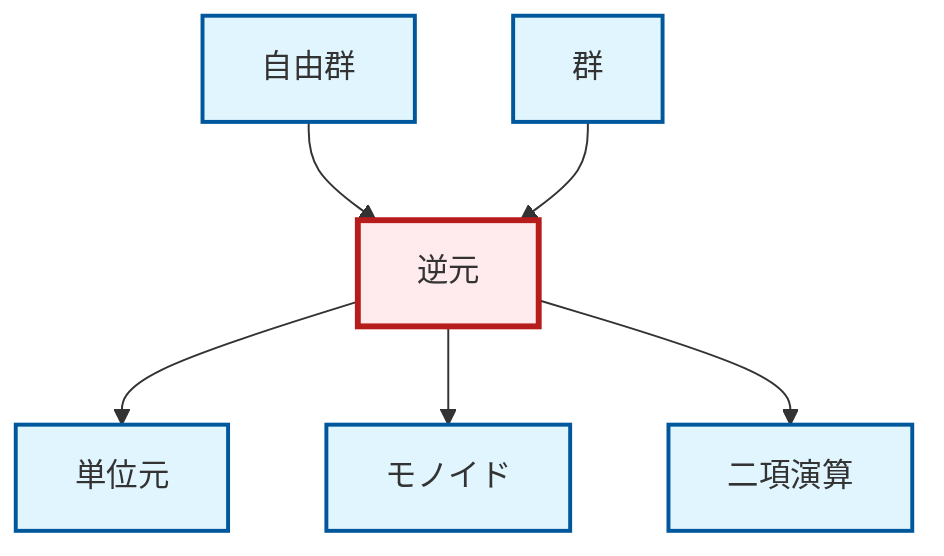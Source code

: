 graph TD
    classDef definition fill:#e1f5fe,stroke:#01579b,stroke-width:2px
    classDef theorem fill:#f3e5f5,stroke:#4a148c,stroke-width:2px
    classDef axiom fill:#fff3e0,stroke:#e65100,stroke-width:2px
    classDef example fill:#e8f5e9,stroke:#1b5e20,stroke-width:2px
    classDef current fill:#ffebee,stroke:#b71c1c,stroke-width:3px
    def-group["群"]:::definition
    def-free-group["自由群"]:::definition
    def-inverse-element["逆元"]:::definition
    def-identity-element["単位元"]:::definition
    def-monoid["モノイド"]:::definition
    def-binary-operation["二項演算"]:::definition
    def-inverse-element --> def-identity-element
    def-inverse-element --> def-monoid
    def-free-group --> def-inverse-element
    def-inverse-element --> def-binary-operation
    def-group --> def-inverse-element
    class def-inverse-element current